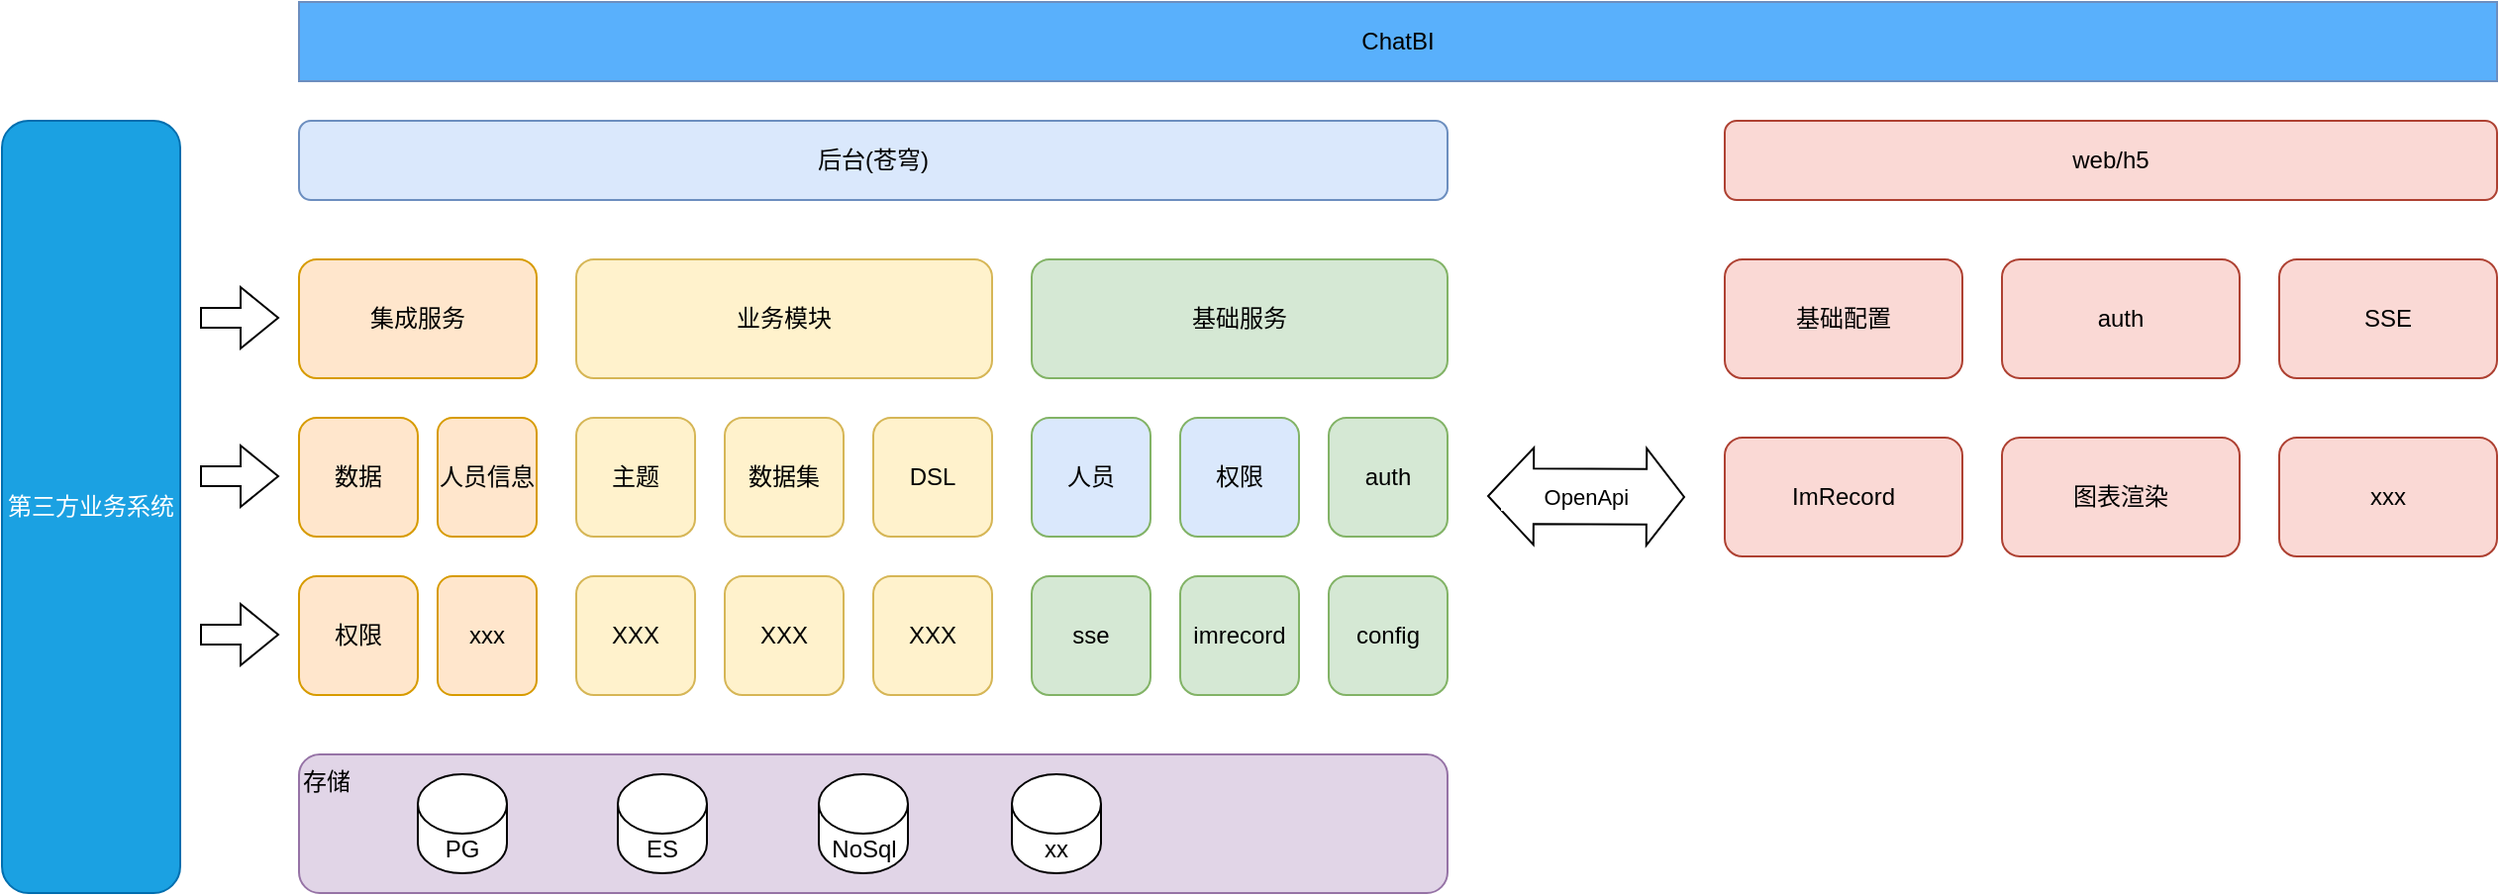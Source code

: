 <mxfile version="27.0.3">
  <diagram id="wFE0QG_FPsp0jaGvCLVb" name="Page-1">
    <mxGraphModel dx="2276" dy="769" grid="1" gridSize="10" guides="1" tooltips="1" connect="1" arrows="1" fold="1" page="1" pageScale="1" pageWidth="850" pageHeight="1100" math="0" shadow="0">
      <root>
        <mxCell id="0" />
        <mxCell id="1" parent="0" />
        <mxCell id="alHSipFoMdGwwCc6gNLb-1" value="ChatBI" style="rounded=0;whiteSpace=wrap;html=1;fillColor=#59B0FC;strokeColor=#6c8ebf;" vertex="1" parent="1">
          <mxGeometry x="-30" y="130" width="1110" height="40" as="geometry" />
        </mxCell>
        <mxCell id="alHSipFoMdGwwCc6gNLb-2" value="后台(苍穹)" style="rounded=1;whiteSpace=wrap;html=1;fillColor=#DAE8FC;strokeColor=#6c8ebf;" vertex="1" parent="1">
          <mxGeometry x="-30" y="190" width="580" height="40" as="geometry" />
        </mxCell>
        <mxCell id="alHSipFoMdGwwCc6gNLb-3" value="web/h5" style="rounded=1;whiteSpace=wrap;html=1;fillColor=#fad9d5;strokeColor=#ae4132;" vertex="1" parent="1">
          <mxGeometry x="690" y="190" width="390" height="40" as="geometry" />
        </mxCell>
        <mxCell id="alHSipFoMdGwwCc6gNLb-4" value="业务模块" style="rounded=1;whiteSpace=wrap;html=1;fillColor=#fff2cc;strokeColor=#d6b656;" vertex="1" parent="1">
          <mxGeometry x="110" y="260" width="210" height="60" as="geometry" />
        </mxCell>
        <mxCell id="alHSipFoMdGwwCc6gNLb-5" value="基础服务" style="rounded=1;whiteSpace=wrap;html=1;fillColor=#d5e8d4;strokeColor=#82b366;" vertex="1" parent="1">
          <mxGeometry x="340" y="260" width="210" height="60" as="geometry" />
        </mxCell>
        <mxCell id="alHSipFoMdGwwCc6gNLb-6" value="auth" style="rounded=1;whiteSpace=wrap;html=1;fillColor=#d5e8d4;strokeColor=#82b366;" vertex="1" parent="1">
          <mxGeometry x="490" y="340" width="60" height="60" as="geometry" />
        </mxCell>
        <mxCell id="alHSipFoMdGwwCc6gNLb-7" value="sse" style="rounded=1;whiteSpace=wrap;html=1;fillColor=#d5e8d4;strokeColor=#82b366;" vertex="1" parent="1">
          <mxGeometry x="340" y="420" width="60" height="60" as="geometry" />
        </mxCell>
        <mxCell id="alHSipFoMdGwwCc6gNLb-8" value="config" style="rounded=1;whiteSpace=wrap;html=1;fillColor=#d5e8d4;strokeColor=#82b366;" vertex="1" parent="1">
          <mxGeometry x="490" y="420" width="60" height="60" as="geometry" />
        </mxCell>
        <mxCell id="alHSipFoMdGwwCc6gNLb-10" value="imrecord" style="rounded=1;whiteSpace=wrap;html=1;fillColor=#d5e8d4;strokeColor=#82b366;" vertex="1" parent="1">
          <mxGeometry x="415" y="420" width="60" height="60" as="geometry" />
        </mxCell>
        <mxCell id="alHSipFoMdGwwCc6gNLb-11" value="主题" style="rounded=1;whiteSpace=wrap;html=1;fillColor=#fff2cc;strokeColor=#d6b656;" vertex="1" parent="1">
          <mxGeometry x="110" y="340" width="60" height="60" as="geometry" />
        </mxCell>
        <mxCell id="alHSipFoMdGwwCc6gNLb-12" value="数据集" style="rounded=1;whiteSpace=wrap;html=1;fillColor=#fff2cc;strokeColor=#d6b656;" vertex="1" parent="1">
          <mxGeometry x="185" y="340" width="60" height="60" as="geometry" />
        </mxCell>
        <mxCell id="alHSipFoMdGwwCc6gNLb-15" value="存储" style="rounded=1;whiteSpace=wrap;html=1;align=left;verticalAlign=top;fillColor=#e1d5e7;strokeColor=#9673a6;" vertex="1" parent="1">
          <mxGeometry x="-30" y="510" width="580" height="70" as="geometry" />
        </mxCell>
        <mxCell id="alHSipFoMdGwwCc6gNLb-17" value="DSL" style="rounded=1;whiteSpace=wrap;html=1;fillColor=#fff2cc;strokeColor=#d6b656;" vertex="1" parent="1">
          <mxGeometry x="260" y="340" width="60" height="60" as="geometry" />
        </mxCell>
        <mxCell id="alHSipFoMdGwwCc6gNLb-18" value="XXX" style="rounded=1;whiteSpace=wrap;html=1;fillColor=#fff2cc;strokeColor=#d6b656;" vertex="1" parent="1">
          <mxGeometry x="110" y="420" width="60" height="60" as="geometry" />
        </mxCell>
        <mxCell id="alHSipFoMdGwwCc6gNLb-19" value="XXX" style="rounded=1;whiteSpace=wrap;html=1;fillColor=#fff2cc;strokeColor=#d6b656;" vertex="1" parent="1">
          <mxGeometry x="260" y="420" width="60" height="60" as="geometry" />
        </mxCell>
        <mxCell id="alHSipFoMdGwwCc6gNLb-20" value="XXX" style="rounded=1;whiteSpace=wrap;html=1;fillColor=#fff2cc;strokeColor=#d6b656;" vertex="1" parent="1">
          <mxGeometry x="185" y="420" width="60" height="60" as="geometry" />
        </mxCell>
        <mxCell id="alHSipFoMdGwwCc6gNLb-21" value="第三方业务系统" style="rounded=1;whiteSpace=wrap;html=1;fillColor=#1ba1e2;fontColor=#ffffff;strokeColor=#006EAF;" vertex="1" parent="1">
          <mxGeometry x="-180" y="190" width="90" height="390" as="geometry" />
        </mxCell>
        <mxCell id="alHSipFoMdGwwCc6gNLb-22" value="集成服务" style="rounded=1;whiteSpace=wrap;html=1;fillColor=#ffe6cc;strokeColor=#d79b00;" vertex="1" parent="1">
          <mxGeometry x="-30" y="260" width="120" height="60" as="geometry" />
        </mxCell>
        <mxCell id="alHSipFoMdGwwCc6gNLb-23" value="" style="shape=flexArrow;endArrow=classic;html=1;rounded=0;" edge="1" parent="1">
          <mxGeometry width="50" height="50" relative="1" as="geometry">
            <mxPoint x="-80" y="289.5" as="sourcePoint" />
            <mxPoint x="-40" y="289.5" as="targetPoint" />
          </mxGeometry>
        </mxCell>
        <mxCell id="alHSipFoMdGwwCc6gNLb-24" value="数据" style="rounded=1;whiteSpace=wrap;html=1;fillColor=#ffe6cc;strokeColor=#d79b00;" vertex="1" parent="1">
          <mxGeometry x="-30" y="340" width="60" height="60" as="geometry" />
        </mxCell>
        <mxCell id="alHSipFoMdGwwCc6gNLb-25" value="人员信息" style="rounded=1;whiteSpace=wrap;html=1;fillColor=#ffe6cc;strokeColor=#d79b00;" vertex="1" parent="1">
          <mxGeometry x="40" y="340" width="50" height="60" as="geometry" />
        </mxCell>
        <mxCell id="alHSipFoMdGwwCc6gNLb-26" value="权限" style="rounded=1;whiteSpace=wrap;html=1;fillColor=#ffe6cc;strokeColor=#d79b00;" vertex="1" parent="1">
          <mxGeometry x="-30" y="420" width="60" height="60" as="geometry" />
        </mxCell>
        <mxCell id="alHSipFoMdGwwCc6gNLb-27" value="xxx" style="rounded=1;whiteSpace=wrap;html=1;fillColor=#ffe6cc;strokeColor=#d79b00;" vertex="1" parent="1">
          <mxGeometry x="40" y="420" width="50" height="60" as="geometry" />
        </mxCell>
        <mxCell id="alHSipFoMdGwwCc6gNLb-28" value="" style="shape=flexArrow;endArrow=classic;html=1;rounded=0;" edge="1" parent="1">
          <mxGeometry width="50" height="50" relative="1" as="geometry">
            <mxPoint x="-80" y="369.5" as="sourcePoint" />
            <mxPoint x="-40" y="369.5" as="targetPoint" />
          </mxGeometry>
        </mxCell>
        <mxCell id="alHSipFoMdGwwCc6gNLb-29" value="" style="shape=flexArrow;endArrow=classic;html=1;rounded=0;" edge="1" parent="1">
          <mxGeometry width="50" height="50" relative="1" as="geometry">
            <mxPoint x="-80" y="449.5" as="sourcePoint" />
            <mxPoint x="-40" y="449.5" as="targetPoint" />
          </mxGeometry>
        </mxCell>
        <mxCell id="alHSipFoMdGwwCc6gNLb-30" value="PG" style="shape=cylinder3;whiteSpace=wrap;html=1;boundedLbl=1;backgroundOutline=1;size=15;" vertex="1" parent="1">
          <mxGeometry x="30" y="520" width="45" height="50" as="geometry" />
        </mxCell>
        <mxCell id="alHSipFoMdGwwCc6gNLb-31" value="NoSql" style="shape=cylinder3;whiteSpace=wrap;html=1;boundedLbl=1;backgroundOutline=1;size=15;" vertex="1" parent="1">
          <mxGeometry x="232.5" y="520" width="45" height="50" as="geometry" />
        </mxCell>
        <mxCell id="alHSipFoMdGwwCc6gNLb-32" value="ES" style="shape=cylinder3;whiteSpace=wrap;html=1;boundedLbl=1;backgroundOutline=1;size=15;" vertex="1" parent="1">
          <mxGeometry x="131" y="520" width="45" height="50" as="geometry" />
        </mxCell>
        <mxCell id="alHSipFoMdGwwCc6gNLb-33" value="xx" style="shape=cylinder3;whiteSpace=wrap;html=1;boundedLbl=1;backgroundOutline=1;size=15;" vertex="1" parent="1">
          <mxGeometry x="330" y="520" width="45" height="50" as="geometry" />
        </mxCell>
        <mxCell id="alHSipFoMdGwwCc6gNLb-34" value="人员" style="rounded=1;whiteSpace=wrap;html=1;fillColor=#DAE8FC;strokeColor=#82b366;" vertex="1" parent="1">
          <mxGeometry x="340" y="340" width="60" height="60" as="geometry" />
        </mxCell>
        <mxCell id="alHSipFoMdGwwCc6gNLb-35" value="权限" style="rounded=1;whiteSpace=wrap;html=1;fillColor=#DAE8FC;strokeColor=#82b366;" vertex="1" parent="1">
          <mxGeometry x="415" y="340" width="60" height="60" as="geometry" />
        </mxCell>
        <mxCell id="alHSipFoMdGwwCc6gNLb-37" value="" style="shape=flexArrow;endArrow=classic;startArrow=classic;html=1;rounded=0;width=28;startSize=7.33;" edge="1" parent="1">
          <mxGeometry width="100" height="100" relative="1" as="geometry">
            <mxPoint x="570" y="379.5" as="sourcePoint" />
            <mxPoint x="670" y="380" as="targetPoint" />
          </mxGeometry>
        </mxCell>
        <mxCell id="alHSipFoMdGwwCc6gNLb-39" value="&amp;nbsp; &amp;nbsp; &amp;nbsp; &amp;nbsp;OpenApi" style="edgeLabel;html=1;align=center;verticalAlign=middle;resizable=0;points=[];" vertex="1" connectable="0" parent="alHSipFoMdGwwCc6gNLb-37">
          <mxGeometry x="-0.218" relative="1" as="geometry">
            <mxPoint as="offset" />
          </mxGeometry>
        </mxCell>
        <mxCell id="alHSipFoMdGwwCc6gNLb-40" value="auth" style="rounded=1;whiteSpace=wrap;html=1;fillColor=#fad9d5;strokeColor=#ae4132;" vertex="1" parent="1">
          <mxGeometry x="830" y="260" width="120" height="60" as="geometry" />
        </mxCell>
        <mxCell id="alHSipFoMdGwwCc6gNLb-41" value="SSE" style="rounded=1;whiteSpace=wrap;html=1;fillColor=#fad9d5;strokeColor=#ae4132;" vertex="1" parent="1">
          <mxGeometry x="970" y="260" width="110" height="60" as="geometry" />
        </mxCell>
        <mxCell id="alHSipFoMdGwwCc6gNLb-42" value="ImRecord" style="rounded=1;whiteSpace=wrap;html=1;fillColor=#fad9d5;strokeColor=#ae4132;" vertex="1" parent="1">
          <mxGeometry x="690" y="350" width="120" height="60" as="geometry" />
        </mxCell>
        <mxCell id="alHSipFoMdGwwCc6gNLb-43" value="基础配置" style="rounded=1;whiteSpace=wrap;html=1;fillColor=#fad9d5;strokeColor=#ae4132;" vertex="1" parent="1">
          <mxGeometry x="690" y="260" width="120" height="60" as="geometry" />
        </mxCell>
        <mxCell id="alHSipFoMdGwwCc6gNLb-44" value="图表渲染" style="rounded=1;whiteSpace=wrap;html=1;fillColor=#fad9d5;strokeColor=#ae4132;" vertex="1" parent="1">
          <mxGeometry x="830" y="350" width="120" height="60" as="geometry" />
        </mxCell>
        <mxCell id="alHSipFoMdGwwCc6gNLb-45" value="xxx" style="rounded=1;whiteSpace=wrap;html=1;fillColor=#fad9d5;strokeColor=#ae4132;" vertex="1" parent="1">
          <mxGeometry x="970" y="350" width="110" height="60" as="geometry" />
        </mxCell>
      </root>
    </mxGraphModel>
  </diagram>
</mxfile>
